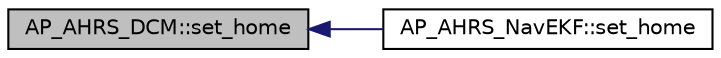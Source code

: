 digraph "AP_AHRS_DCM::set_home"
{
 // INTERACTIVE_SVG=YES
  edge [fontname="Helvetica",fontsize="10",labelfontname="Helvetica",labelfontsize="10"];
  node [fontname="Helvetica",fontsize="10",shape=record];
  rankdir="LR";
  Node1 [label="AP_AHRS_DCM::set_home",height=0.2,width=0.4,color="black", fillcolor="grey75", style="filled", fontcolor="black"];
  Node1 -> Node2 [dir="back",color="midnightblue",fontsize="10",style="solid",fontname="Helvetica"];
  Node2 [label="AP_AHRS_NavEKF::set_home",height=0.2,width=0.4,color="black", fillcolor="white", style="filled",URL="$classAP__AHRS__NavEKF.html#af02d630657bf89ddb9b67da7e62d7f25"];
}
